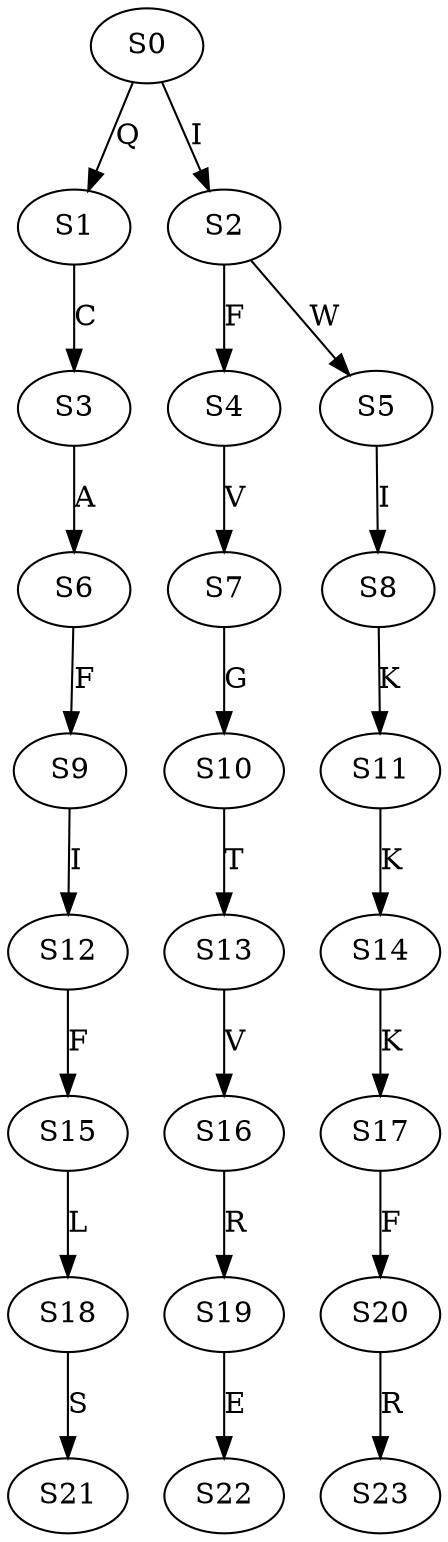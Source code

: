 strict digraph  {
	S0 -> S1 [ label = Q ];
	S0 -> S2 [ label = I ];
	S1 -> S3 [ label = C ];
	S2 -> S4 [ label = F ];
	S2 -> S5 [ label = W ];
	S3 -> S6 [ label = A ];
	S4 -> S7 [ label = V ];
	S5 -> S8 [ label = I ];
	S6 -> S9 [ label = F ];
	S7 -> S10 [ label = G ];
	S8 -> S11 [ label = K ];
	S9 -> S12 [ label = I ];
	S10 -> S13 [ label = T ];
	S11 -> S14 [ label = K ];
	S12 -> S15 [ label = F ];
	S13 -> S16 [ label = V ];
	S14 -> S17 [ label = K ];
	S15 -> S18 [ label = L ];
	S16 -> S19 [ label = R ];
	S17 -> S20 [ label = F ];
	S18 -> S21 [ label = S ];
	S19 -> S22 [ label = E ];
	S20 -> S23 [ label = R ];
}
